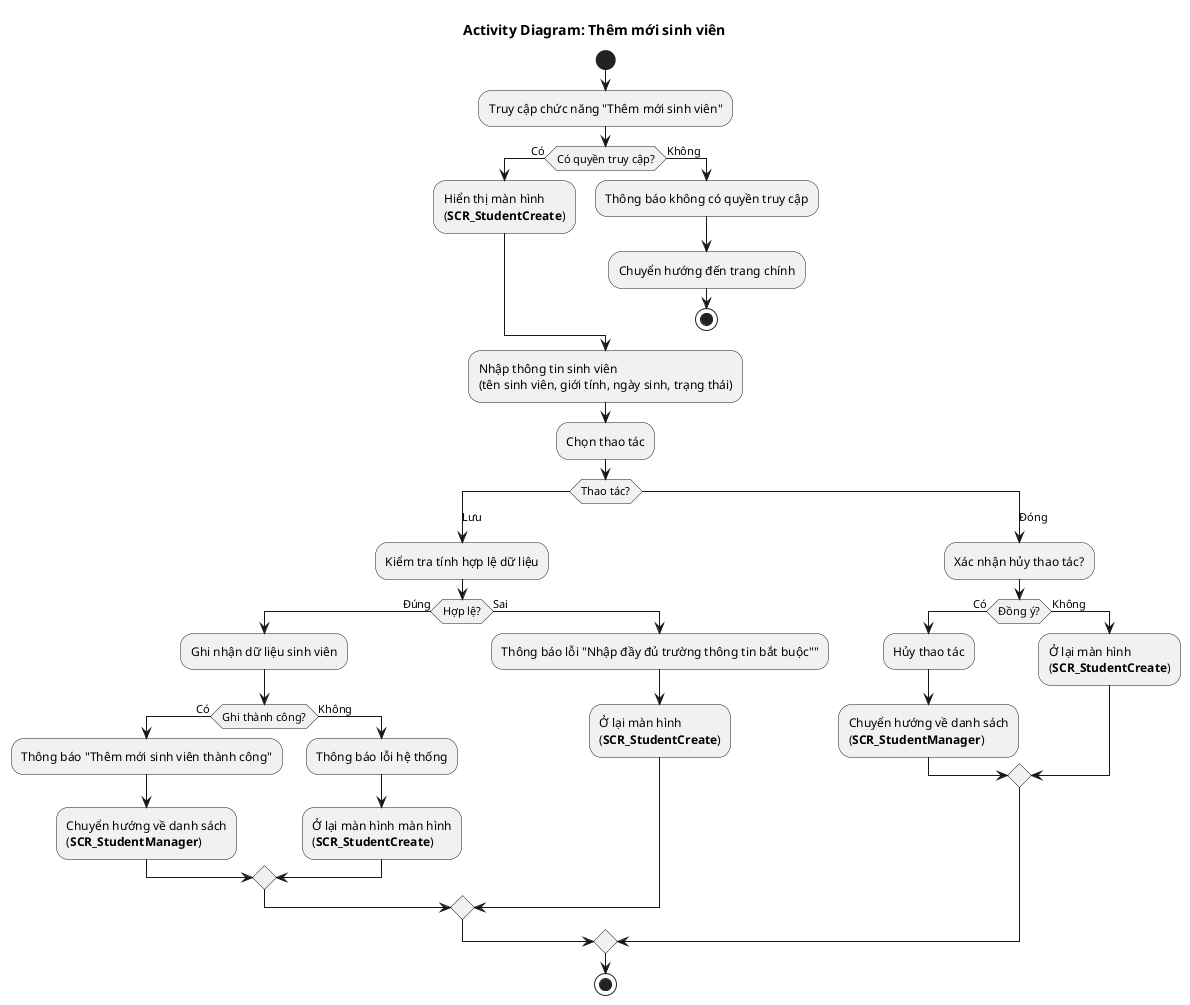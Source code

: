 @startuml AD_StudentManager_Create
!pragma layout smetana
title Activity Diagram: Thêm mới sinh viên

start
:Truy cập chức năng "Thêm mới sinh viên";

if (Có quyền truy cập?) then (Có)
  :Hiển thị màn hình\n(**SCR_StudentCreate**);
else (Không)
  :Thông báo không có quyền truy cập;
  :Chuyển hướng đến trang chính;
  stop
endif
  
  :Nhập thông tin sinh viên\n(tên sinh viên, giới tính, ngày sinh, trạng thái);

  :Chọn thao tác;

  switch (Thao tác?)
    case (Lưu)
      :Kiểm tra tính hợp lệ dữ liệu;
      if (Hợp lệ?) then (Đúng)
        :Ghi nhận dữ liệu sinh viên;
          if (Ghi thành công?) then (Có)
            :Thông báo "Thêm mới sinh viên thành công";
            :Chuyển hướng về danh sách\n(**SCR_StudentManager**);
          else (Không)
            :Thông báo lỗi hệ thống;
            :Ở lại màn hình màn hình\n(**SCR_StudentCreate**);
          endif
      else (Sai)
        :Thông báo lỗi "Nhập đầy đủ trường thông tin bắt buộc"";
        :Ở lại màn hình\n(**SCR_StudentCreate**);
      endif
    case (Đóng)
      :Xác nhận hủy thao tác?;
      if (Đồng ý?) then (Có)
        :Hủy thao tác;
        :Chuyển hướng về danh sách\n(**SCR_StudentManager**);
      else (Không)
        :Ở lại màn hình\n(**SCR_StudentCreate**);
      endif
  endswitch
  stop
@enduml
